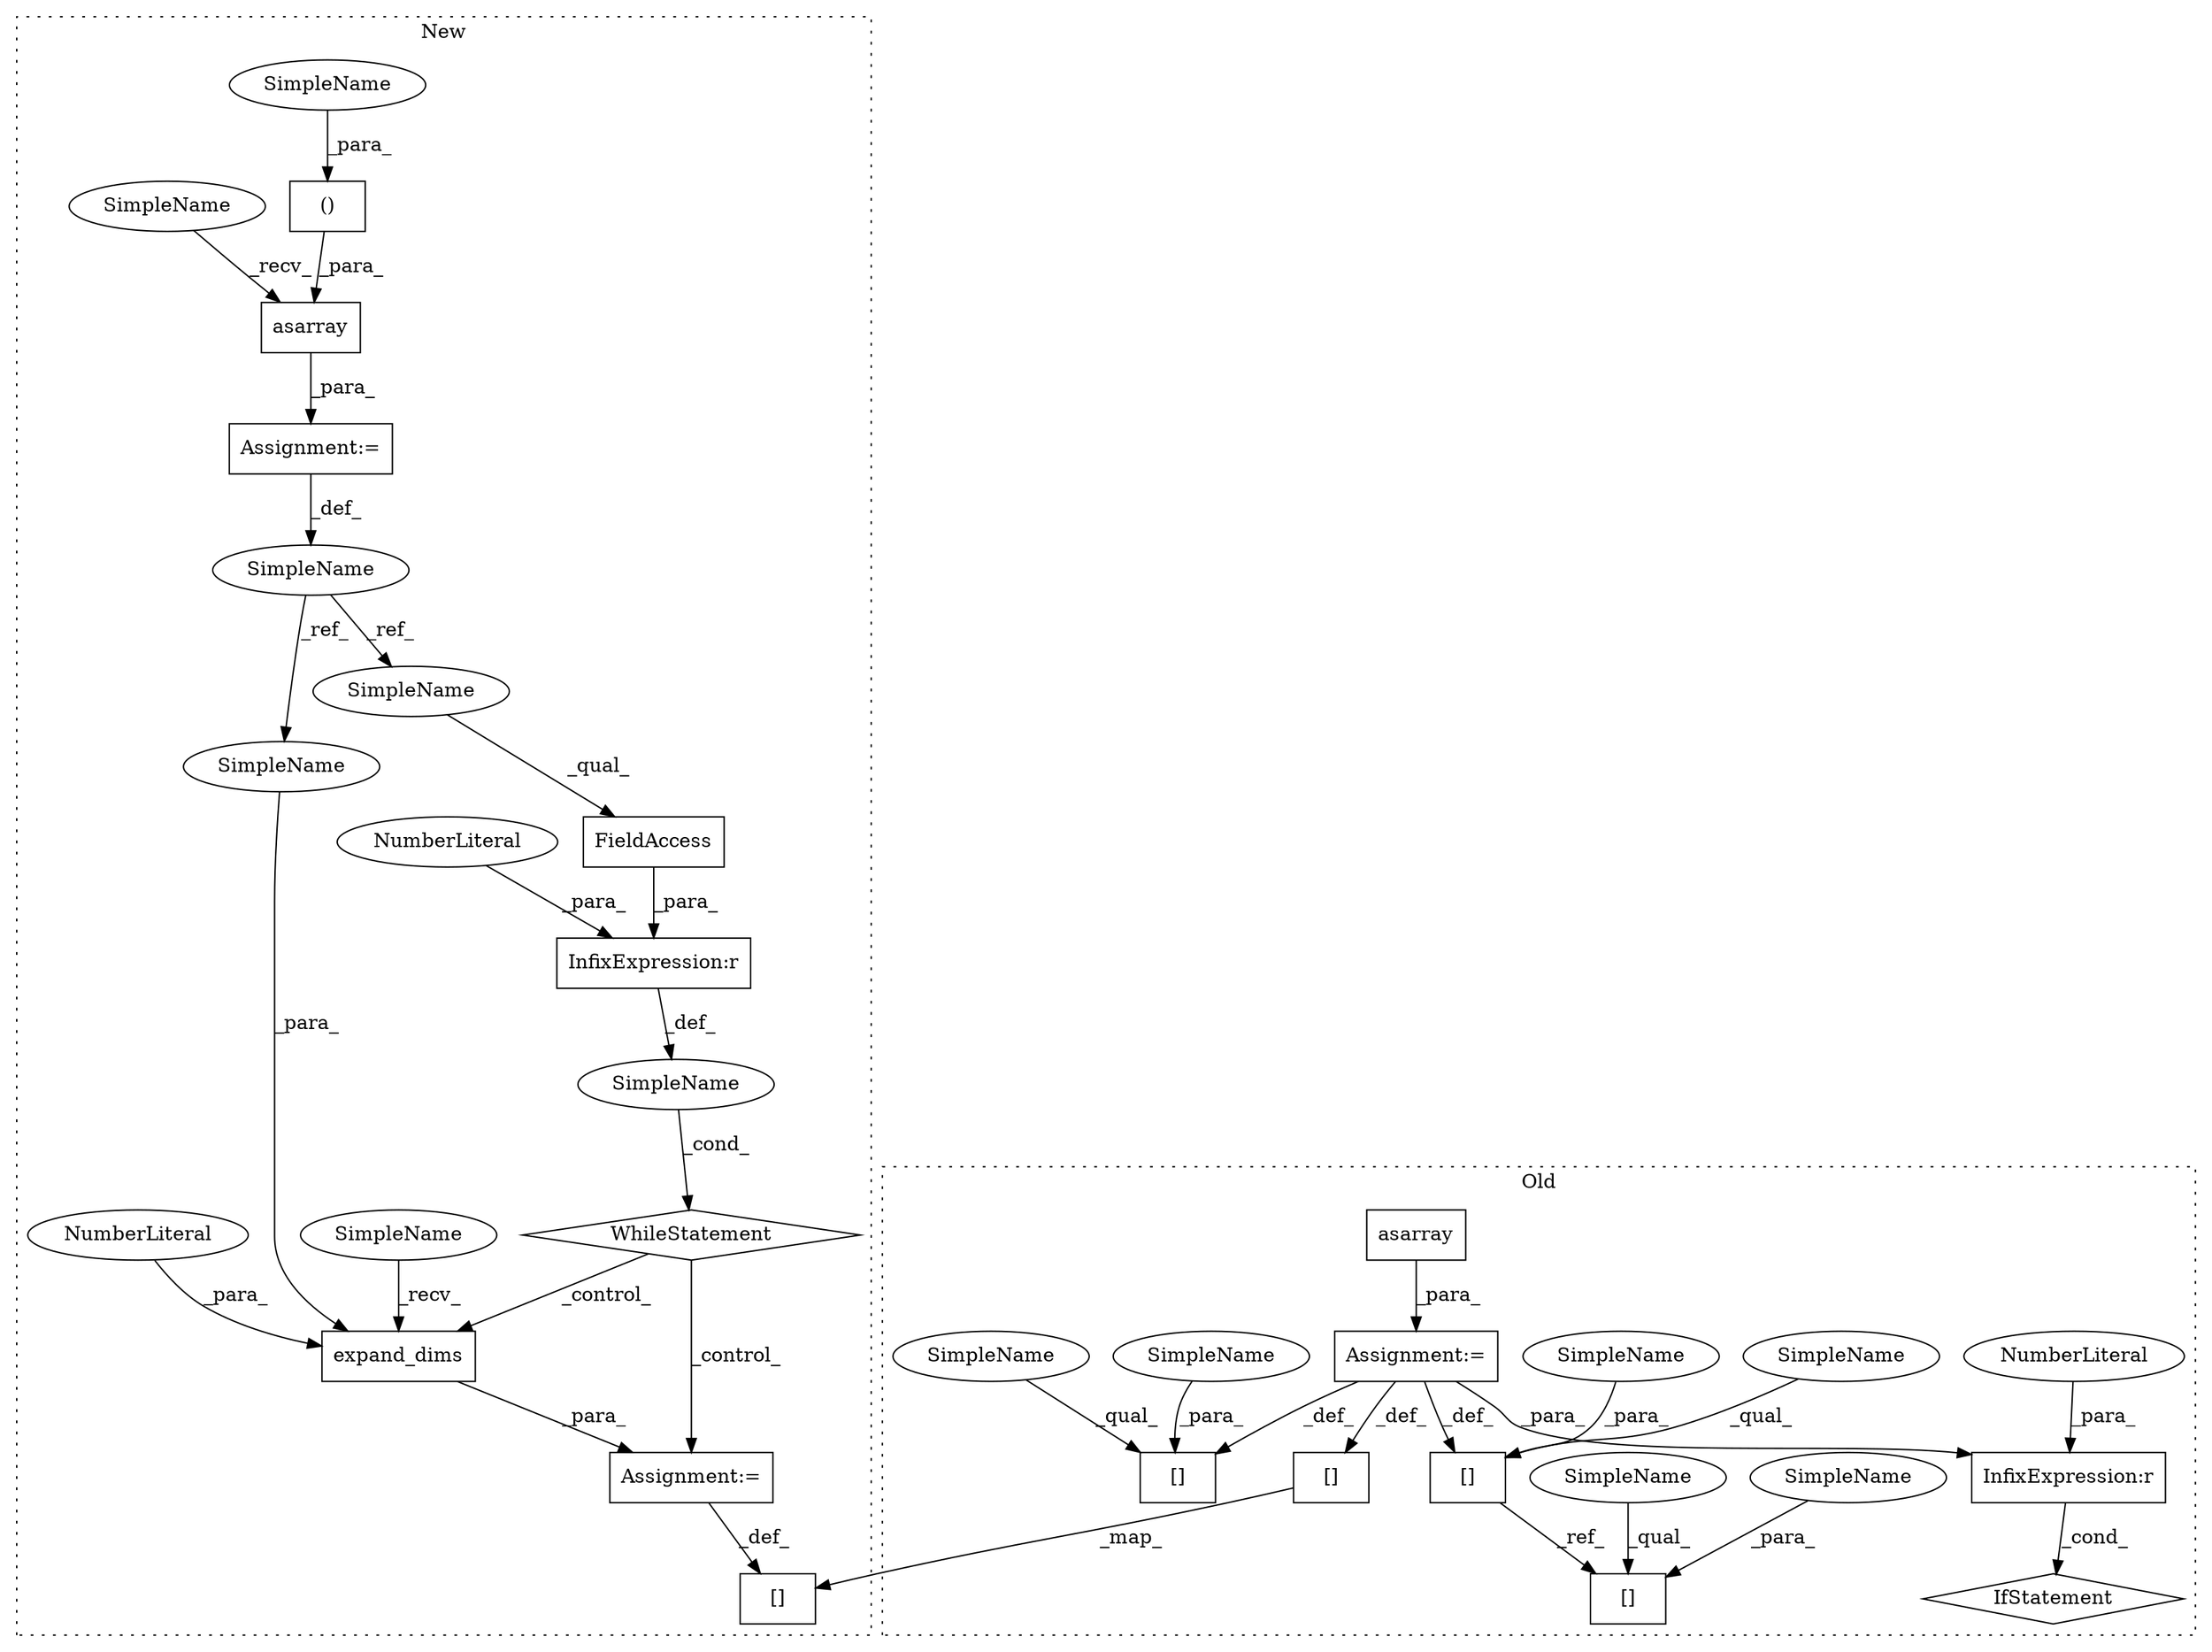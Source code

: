 digraph G {
subgraph cluster0 {
1 [label="IfStatement" a="25" s="3242,3264" l="4,2" shape="diamond"];
6 [label="InfixExpression:r" a="27" s="3260" l="3" shape="box"];
9 [label="asarray" a="32" s="2836,2853" l="8,1" shape="box"];
11 [label="NumberLiteral" a="34" s="3263" l="1" shape="ellipse"];
12 [label="[]" a="2" s="3282,3290" l="7,1" shape="box"];
14 [label="[]" a="2" s="3474,3488" l="13,1" shape="box"];
20 [label="[]" a="2" s="2820,2828" l="7,1" shape="box"];
21 [label="Assignment:=" a="7" s="2829" l="1" shape="box"];
22 [label="[]" a="2" s="3246,3254" l="7,1" shape="box"];
23 [label="SimpleName" a="42" s="3289" l="1" shape="ellipse"];
24 [label="SimpleName" a="42" s="3253" l="1" shape="ellipse"];
25 [label="SimpleName" a="42" s="2827" l="1" shape="ellipse"];
31 [label="SimpleName" a="42" s="3246" l="6" shape="ellipse"];
32 [label="SimpleName" a="42" s="3282" l="6" shape="ellipse"];
33 [label="SimpleName" a="42" s="2820" l="6" shape="ellipse"];
label = "Old";
style="dotted";
}
subgraph cluster1 {
2 [label="WhileStatement" a="61" s="3339,3368" l="7,2" shape="diamond"];
3 [label="Assignment:=" a="7" s="3397" l="1" shape="box"];
4 [label="SimpleName" a="42" s="" l="" shape="ellipse"];
5 [label="InfixExpression:r" a="27" s="3363" l="3" shape="box"];
7 [label="Assignment:=" a="7" s="2862" l="1" shape="box"];
8 [label="asarray" a="32" s="2869,2948" l="8,1" shape="box"];
10 [label="()" a="106" s="2914" l="31" shape="box"];
13 [label="[]" a="2" s="3581,3595" l="13,1" shape="box"];
15 [label="NumberLiteral" a="34" s="3366" l="1" shape="ellipse"];
16 [label="expand_dims" a="32" s="3404,3429" l="12,1" shape="box"];
17 [label="NumberLiteral" a="34" s="3428" l="1" shape="ellipse"];
18 [label="SimpleName" a="42" s="2851" l="11" shape="ellipse"];
19 [label="FieldAccess" a="22" s="3347" l="16" shape="box"];
26 [label="SimpleName" a="42" s="3416" l="11" shape="ellipse"];
27 [label="SimpleName" a="42" s="3347" l="11" shape="ellipse"];
28 [label="SimpleName" a="42" s="2914" l="8" shape="ellipse"];
29 [label="SimpleName" a="42" s="2863" l="5" shape="ellipse"];
30 [label="SimpleName" a="42" s="3398" l="5" shape="ellipse"];
label = "New";
style="dotted";
}
2 -> 3 [label="_control_"];
2 -> 16 [label="_control_"];
3 -> 13 [label="_def_"];
4 -> 2 [label="_cond_"];
5 -> 4 [label="_def_"];
6 -> 1 [label="_cond_"];
7 -> 18 [label="_def_"];
8 -> 7 [label="_para_"];
9 -> 21 [label="_para_"];
10 -> 8 [label="_para_"];
11 -> 6 [label="_para_"];
14 -> 13 [label="_map_"];
15 -> 5 [label="_para_"];
16 -> 3 [label="_para_"];
17 -> 16 [label="_para_"];
18 -> 27 [label="_ref_"];
18 -> 26 [label="_ref_"];
19 -> 5 [label="_para_"];
20 -> 22 [label="_ref_"];
21 -> 20 [label="_def_"];
21 -> 12 [label="_def_"];
21 -> 14 [label="_def_"];
21 -> 6 [label="_para_"];
23 -> 12 [label="_para_"];
24 -> 22 [label="_para_"];
25 -> 20 [label="_para_"];
26 -> 16 [label="_para_"];
27 -> 19 [label="_qual_"];
28 -> 10 [label="_para_"];
29 -> 8 [label="_recv_"];
30 -> 16 [label="_recv_"];
31 -> 22 [label="_qual_"];
32 -> 12 [label="_qual_"];
33 -> 20 [label="_qual_"];
}